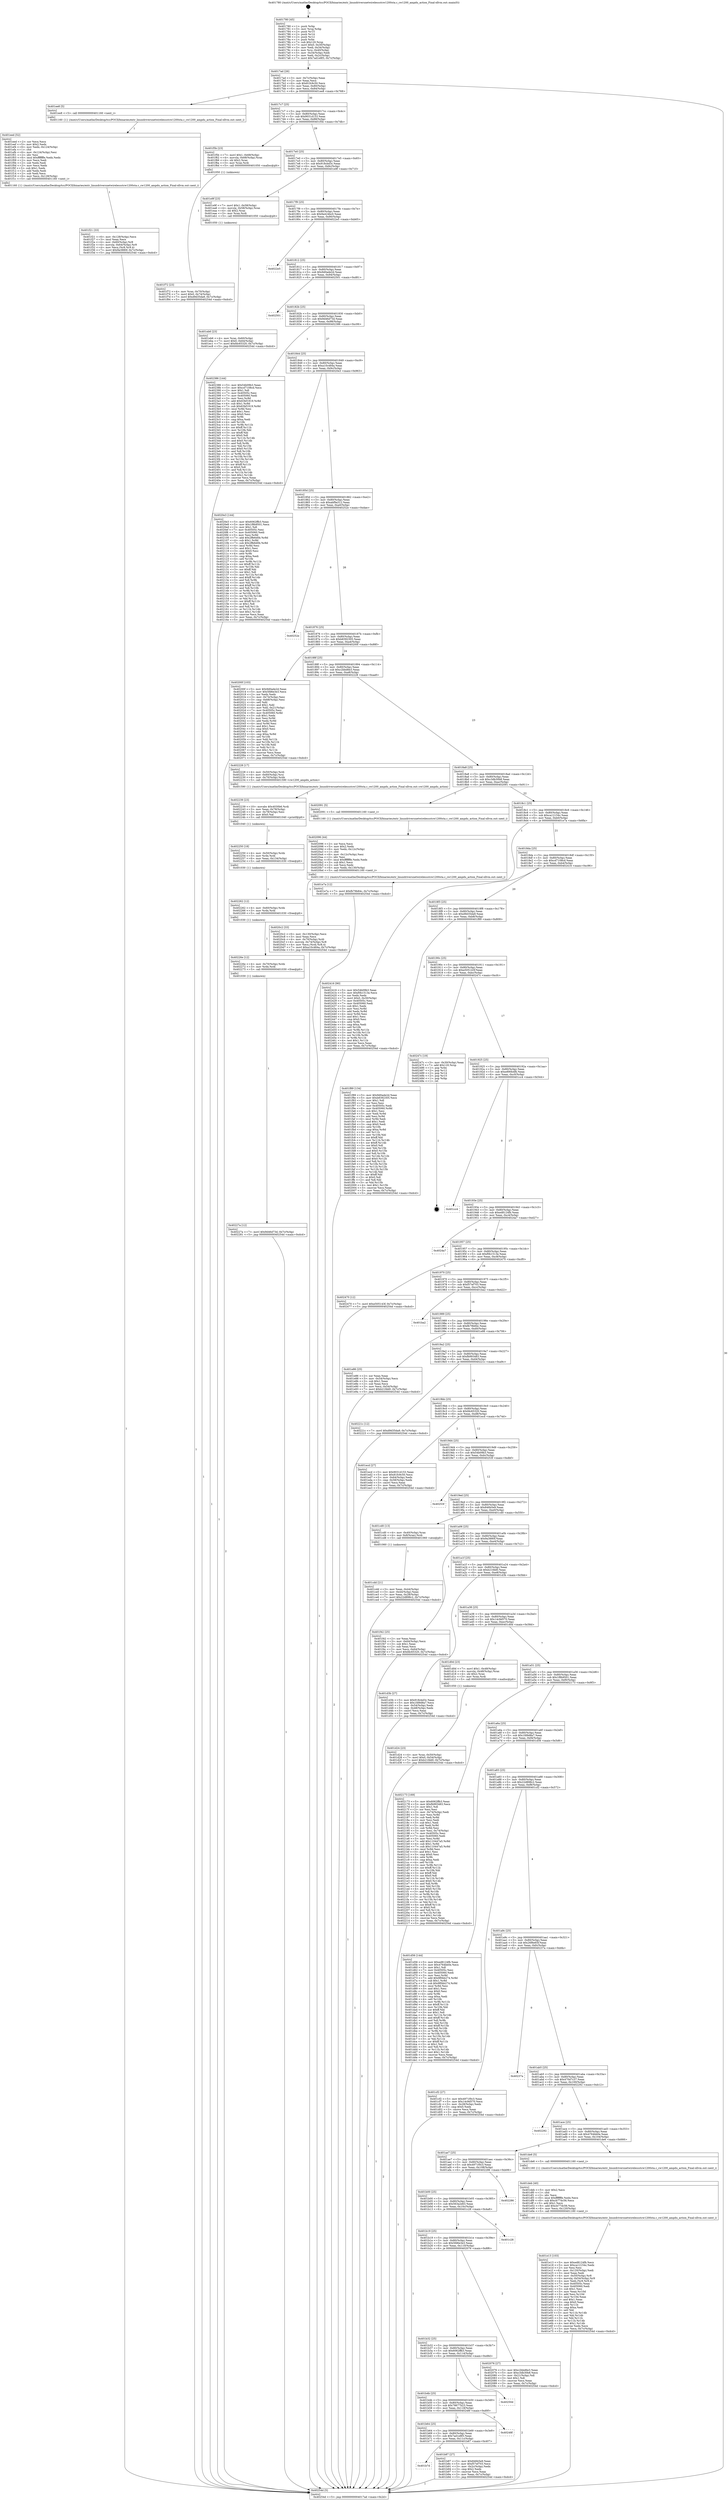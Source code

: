 digraph "0x401780" {
  label = "0x401780 (/mnt/c/Users/mathe/Desktop/tcc/POCII/binaries/extr_linuxdriversnetwirelessstcw1200sta.c_cw1200_ampdu_action_Final-ollvm.out::main(0))"
  labelloc = "t"
  node[shape=record]

  Entry [label="",width=0.3,height=0.3,shape=circle,fillcolor=black,style=filled]
  "0x4017ad" [label="{
     0x4017ad [26]\l
     | [instrs]\l
     &nbsp;&nbsp;0x4017ad \<+3\>: mov -0x7c(%rbp),%eax\l
     &nbsp;&nbsp;0x4017b0 \<+2\>: mov %eax,%ecx\l
     &nbsp;&nbsp;0x4017b2 \<+6\>: sub $0x81fc9c50,%ecx\l
     &nbsp;&nbsp;0x4017b8 \<+3\>: mov %eax,-0x80(%rbp)\l
     &nbsp;&nbsp;0x4017bb \<+6\>: mov %ecx,-0x84(%rbp)\l
     &nbsp;&nbsp;0x4017c1 \<+6\>: je 0000000000401ee8 \<main+0x768\>\l
  }"]
  "0x401ee8" [label="{
     0x401ee8 [5]\l
     | [instrs]\l
     &nbsp;&nbsp;0x401ee8 \<+5\>: call 0000000000401160 \<next_i\>\l
     | [calls]\l
     &nbsp;&nbsp;0x401160 \{1\} (/mnt/c/Users/mathe/Desktop/tcc/POCII/binaries/extr_linuxdriversnetwirelessstcw1200sta.c_cw1200_ampdu_action_Final-ollvm.out::next_i)\l
  }"]
  "0x4017c7" [label="{
     0x4017c7 [25]\l
     | [instrs]\l
     &nbsp;&nbsp;0x4017c7 \<+5\>: jmp 00000000004017cc \<main+0x4c\>\l
     &nbsp;&nbsp;0x4017cc \<+3\>: mov -0x80(%rbp),%eax\l
     &nbsp;&nbsp;0x4017cf \<+5\>: sub $0x9031d153,%eax\l
     &nbsp;&nbsp;0x4017d4 \<+6\>: mov %eax,-0x88(%rbp)\l
     &nbsp;&nbsp;0x4017da \<+6\>: je 0000000000401f5b \<main+0x7db\>\l
  }"]
  Exit [label="",width=0.3,height=0.3,shape=circle,fillcolor=black,style=filled,peripheries=2]
  "0x401f5b" [label="{
     0x401f5b [23]\l
     | [instrs]\l
     &nbsp;&nbsp;0x401f5b \<+7\>: movl $0x1,-0x68(%rbp)\l
     &nbsp;&nbsp;0x401f62 \<+4\>: movslq -0x68(%rbp),%rax\l
     &nbsp;&nbsp;0x401f66 \<+4\>: shl $0x2,%rax\l
     &nbsp;&nbsp;0x401f6a \<+3\>: mov %rax,%rdi\l
     &nbsp;&nbsp;0x401f6d \<+5\>: call 0000000000401050 \<malloc@plt\>\l
     | [calls]\l
     &nbsp;&nbsp;0x401050 \{1\} (unknown)\l
  }"]
  "0x4017e0" [label="{
     0x4017e0 [25]\l
     | [instrs]\l
     &nbsp;&nbsp;0x4017e0 \<+5\>: jmp 00000000004017e5 \<main+0x65\>\l
     &nbsp;&nbsp;0x4017e5 \<+3\>: mov -0x80(%rbp),%eax\l
     &nbsp;&nbsp;0x4017e8 \<+5\>: sub $0x918cbd3c,%eax\l
     &nbsp;&nbsp;0x4017ed \<+6\>: mov %eax,-0x8c(%rbp)\l
     &nbsp;&nbsp;0x4017f3 \<+6\>: je 0000000000401e9f \<main+0x71f\>\l
  }"]
  "0x40227a" [label="{
     0x40227a [12]\l
     | [instrs]\l
     &nbsp;&nbsp;0x40227a \<+7\>: movl $0x9d46d73d,-0x7c(%rbp)\l
     &nbsp;&nbsp;0x402281 \<+5\>: jmp 000000000040254d \<main+0xdcd\>\l
  }"]
  "0x401e9f" [label="{
     0x401e9f [23]\l
     | [instrs]\l
     &nbsp;&nbsp;0x401e9f \<+7\>: movl $0x1,-0x58(%rbp)\l
     &nbsp;&nbsp;0x401ea6 \<+4\>: movslq -0x58(%rbp),%rax\l
     &nbsp;&nbsp;0x401eaa \<+4\>: shl $0x2,%rax\l
     &nbsp;&nbsp;0x401eae \<+3\>: mov %rax,%rdi\l
     &nbsp;&nbsp;0x401eb1 \<+5\>: call 0000000000401050 \<malloc@plt\>\l
     | [calls]\l
     &nbsp;&nbsp;0x401050 \{1\} (unknown)\l
  }"]
  "0x4017f9" [label="{
     0x4017f9 [25]\l
     | [instrs]\l
     &nbsp;&nbsp;0x4017f9 \<+5\>: jmp 00000000004017fe \<main+0x7e\>\l
     &nbsp;&nbsp;0x4017fe \<+3\>: mov -0x80(%rbp),%eax\l
     &nbsp;&nbsp;0x401801 \<+5\>: sub $0x9a424bc0,%eax\l
     &nbsp;&nbsp;0x401806 \<+6\>: mov %eax,-0x90(%rbp)\l
     &nbsp;&nbsp;0x40180c \<+6\>: je 00000000004022e5 \<main+0xb65\>\l
  }"]
  "0x40226e" [label="{
     0x40226e [12]\l
     | [instrs]\l
     &nbsp;&nbsp;0x40226e \<+4\>: mov -0x70(%rbp),%rdx\l
     &nbsp;&nbsp;0x402272 \<+3\>: mov %rdx,%rdi\l
     &nbsp;&nbsp;0x402275 \<+5\>: call 0000000000401030 \<free@plt\>\l
     | [calls]\l
     &nbsp;&nbsp;0x401030 \{1\} (unknown)\l
  }"]
  "0x4022e5" [label="{
     0x4022e5\l
  }", style=dashed]
  "0x401812" [label="{
     0x401812 [25]\l
     | [instrs]\l
     &nbsp;&nbsp;0x401812 \<+5\>: jmp 0000000000401817 \<main+0x97\>\l
     &nbsp;&nbsp;0x401817 \<+3\>: mov -0x80(%rbp),%eax\l
     &nbsp;&nbsp;0x40181a \<+5\>: sub $0x9d0ade2d,%eax\l
     &nbsp;&nbsp;0x40181f \<+6\>: mov %eax,-0x94(%rbp)\l
     &nbsp;&nbsp;0x401825 \<+6\>: je 0000000000402501 \<main+0xd81\>\l
  }"]
  "0x402262" [label="{
     0x402262 [12]\l
     | [instrs]\l
     &nbsp;&nbsp;0x402262 \<+4\>: mov -0x60(%rbp),%rdx\l
     &nbsp;&nbsp;0x402266 \<+3\>: mov %rdx,%rdi\l
     &nbsp;&nbsp;0x402269 \<+5\>: call 0000000000401030 \<free@plt\>\l
     | [calls]\l
     &nbsp;&nbsp;0x401030 \{1\} (unknown)\l
  }"]
  "0x402501" [label="{
     0x402501\l
  }", style=dashed]
  "0x40182b" [label="{
     0x40182b [25]\l
     | [instrs]\l
     &nbsp;&nbsp;0x40182b \<+5\>: jmp 0000000000401830 \<main+0xb0\>\l
     &nbsp;&nbsp;0x401830 \<+3\>: mov -0x80(%rbp),%eax\l
     &nbsp;&nbsp;0x401833 \<+5\>: sub $0x9d46d73d,%eax\l
     &nbsp;&nbsp;0x401838 \<+6\>: mov %eax,-0x98(%rbp)\l
     &nbsp;&nbsp;0x40183e \<+6\>: je 0000000000402386 \<main+0xc06\>\l
  }"]
  "0x402250" [label="{
     0x402250 [18]\l
     | [instrs]\l
     &nbsp;&nbsp;0x402250 \<+4\>: mov -0x50(%rbp),%rdx\l
     &nbsp;&nbsp;0x402254 \<+3\>: mov %rdx,%rdi\l
     &nbsp;&nbsp;0x402257 \<+6\>: mov %eax,-0x134(%rbp)\l
     &nbsp;&nbsp;0x40225d \<+5\>: call 0000000000401030 \<free@plt\>\l
     | [calls]\l
     &nbsp;&nbsp;0x401030 \{1\} (unknown)\l
  }"]
  "0x402386" [label="{
     0x402386 [144]\l
     | [instrs]\l
     &nbsp;&nbsp;0x402386 \<+5\>: mov $0x54b09b3,%eax\l
     &nbsp;&nbsp;0x40238b \<+5\>: mov $0xcd7108cd,%ecx\l
     &nbsp;&nbsp;0x402390 \<+2\>: mov $0x1,%dl\l
     &nbsp;&nbsp;0x402392 \<+7\>: mov 0x40505c,%esi\l
     &nbsp;&nbsp;0x402399 \<+7\>: mov 0x405060,%edi\l
     &nbsp;&nbsp;0x4023a0 \<+3\>: mov %esi,%r8d\l
     &nbsp;&nbsp;0x4023a3 \<+7\>: add $0x63bf1919,%r8d\l
     &nbsp;&nbsp;0x4023aa \<+4\>: sub $0x1,%r8d\l
     &nbsp;&nbsp;0x4023ae \<+7\>: sub $0x63bf1919,%r8d\l
     &nbsp;&nbsp;0x4023b5 \<+4\>: imul %r8d,%esi\l
     &nbsp;&nbsp;0x4023b9 \<+3\>: and $0x1,%esi\l
     &nbsp;&nbsp;0x4023bc \<+3\>: cmp $0x0,%esi\l
     &nbsp;&nbsp;0x4023bf \<+4\>: sete %r9b\l
     &nbsp;&nbsp;0x4023c3 \<+3\>: cmp $0xa,%edi\l
     &nbsp;&nbsp;0x4023c6 \<+4\>: setl %r10b\l
     &nbsp;&nbsp;0x4023ca \<+3\>: mov %r9b,%r11b\l
     &nbsp;&nbsp;0x4023cd \<+4\>: xor $0xff,%r11b\l
     &nbsp;&nbsp;0x4023d1 \<+3\>: mov %r10b,%bl\l
     &nbsp;&nbsp;0x4023d4 \<+3\>: xor $0xff,%bl\l
     &nbsp;&nbsp;0x4023d7 \<+3\>: xor $0x0,%dl\l
     &nbsp;&nbsp;0x4023da \<+3\>: mov %r11b,%r14b\l
     &nbsp;&nbsp;0x4023dd \<+4\>: and $0x0,%r14b\l
     &nbsp;&nbsp;0x4023e1 \<+3\>: and %dl,%r9b\l
     &nbsp;&nbsp;0x4023e4 \<+3\>: mov %bl,%r15b\l
     &nbsp;&nbsp;0x4023e7 \<+4\>: and $0x0,%r15b\l
     &nbsp;&nbsp;0x4023eb \<+3\>: and %dl,%r10b\l
     &nbsp;&nbsp;0x4023ee \<+3\>: or %r9b,%r14b\l
     &nbsp;&nbsp;0x4023f1 \<+3\>: or %r10b,%r15b\l
     &nbsp;&nbsp;0x4023f4 \<+3\>: xor %r15b,%r14b\l
     &nbsp;&nbsp;0x4023f7 \<+3\>: or %bl,%r11b\l
     &nbsp;&nbsp;0x4023fa \<+4\>: xor $0xff,%r11b\l
     &nbsp;&nbsp;0x4023fe \<+3\>: or $0x0,%dl\l
     &nbsp;&nbsp;0x402401 \<+3\>: and %dl,%r11b\l
     &nbsp;&nbsp;0x402404 \<+3\>: or %r11b,%r14b\l
     &nbsp;&nbsp;0x402407 \<+4\>: test $0x1,%r14b\l
     &nbsp;&nbsp;0x40240b \<+3\>: cmovne %ecx,%eax\l
     &nbsp;&nbsp;0x40240e \<+3\>: mov %eax,-0x7c(%rbp)\l
     &nbsp;&nbsp;0x402411 \<+5\>: jmp 000000000040254d \<main+0xdcd\>\l
  }"]
  "0x401844" [label="{
     0x401844 [25]\l
     | [instrs]\l
     &nbsp;&nbsp;0x401844 \<+5\>: jmp 0000000000401849 \<main+0xc9\>\l
     &nbsp;&nbsp;0x401849 \<+3\>: mov -0x80(%rbp),%eax\l
     &nbsp;&nbsp;0x40184c \<+5\>: sub $0xa10c484a,%eax\l
     &nbsp;&nbsp;0x401851 \<+6\>: mov %eax,-0x9c(%rbp)\l
     &nbsp;&nbsp;0x401857 \<+6\>: je 00000000004020e3 \<main+0x963\>\l
  }"]
  "0x402239" [label="{
     0x402239 [23]\l
     | [instrs]\l
     &nbsp;&nbsp;0x402239 \<+10\>: movabs $0x4030b6,%rdi\l
     &nbsp;&nbsp;0x402243 \<+3\>: mov %eax,-0x78(%rbp)\l
     &nbsp;&nbsp;0x402246 \<+3\>: mov -0x78(%rbp),%esi\l
     &nbsp;&nbsp;0x402249 \<+2\>: mov $0x0,%al\l
     &nbsp;&nbsp;0x40224b \<+5\>: call 0000000000401040 \<printf@plt\>\l
     | [calls]\l
     &nbsp;&nbsp;0x401040 \{1\} (unknown)\l
  }"]
  "0x4020e3" [label="{
     0x4020e3 [144]\l
     | [instrs]\l
     &nbsp;&nbsp;0x4020e3 \<+5\>: mov $0x6062ffb3,%eax\l
     &nbsp;&nbsp;0x4020e8 \<+5\>: mov $0x1f8b9501,%ecx\l
     &nbsp;&nbsp;0x4020ed \<+2\>: mov $0x1,%dl\l
     &nbsp;&nbsp;0x4020ef \<+7\>: mov 0x40505c,%esi\l
     &nbsp;&nbsp;0x4020f6 \<+7\>: mov 0x405060,%edi\l
     &nbsp;&nbsp;0x4020fd \<+3\>: mov %esi,%r8d\l
     &nbsp;&nbsp;0x402100 \<+7\>: add $0x2ffe6d0b,%r8d\l
     &nbsp;&nbsp;0x402107 \<+4\>: sub $0x1,%r8d\l
     &nbsp;&nbsp;0x40210b \<+7\>: sub $0x2ffe6d0b,%r8d\l
     &nbsp;&nbsp;0x402112 \<+4\>: imul %r8d,%esi\l
     &nbsp;&nbsp;0x402116 \<+3\>: and $0x1,%esi\l
     &nbsp;&nbsp;0x402119 \<+3\>: cmp $0x0,%esi\l
     &nbsp;&nbsp;0x40211c \<+4\>: sete %r9b\l
     &nbsp;&nbsp;0x402120 \<+3\>: cmp $0xa,%edi\l
     &nbsp;&nbsp;0x402123 \<+4\>: setl %r10b\l
     &nbsp;&nbsp;0x402127 \<+3\>: mov %r9b,%r11b\l
     &nbsp;&nbsp;0x40212a \<+4\>: xor $0xff,%r11b\l
     &nbsp;&nbsp;0x40212e \<+3\>: mov %r10b,%bl\l
     &nbsp;&nbsp;0x402131 \<+3\>: xor $0xff,%bl\l
     &nbsp;&nbsp;0x402134 \<+3\>: xor $0x1,%dl\l
     &nbsp;&nbsp;0x402137 \<+3\>: mov %r11b,%r14b\l
     &nbsp;&nbsp;0x40213a \<+4\>: and $0xff,%r14b\l
     &nbsp;&nbsp;0x40213e \<+3\>: and %dl,%r9b\l
     &nbsp;&nbsp;0x402141 \<+3\>: mov %bl,%r15b\l
     &nbsp;&nbsp;0x402144 \<+4\>: and $0xff,%r15b\l
     &nbsp;&nbsp;0x402148 \<+3\>: and %dl,%r10b\l
     &nbsp;&nbsp;0x40214b \<+3\>: or %r9b,%r14b\l
     &nbsp;&nbsp;0x40214e \<+3\>: or %r10b,%r15b\l
     &nbsp;&nbsp;0x402151 \<+3\>: xor %r15b,%r14b\l
     &nbsp;&nbsp;0x402154 \<+3\>: or %bl,%r11b\l
     &nbsp;&nbsp;0x402157 \<+4\>: xor $0xff,%r11b\l
     &nbsp;&nbsp;0x40215b \<+3\>: or $0x1,%dl\l
     &nbsp;&nbsp;0x40215e \<+3\>: and %dl,%r11b\l
     &nbsp;&nbsp;0x402161 \<+3\>: or %r11b,%r14b\l
     &nbsp;&nbsp;0x402164 \<+4\>: test $0x1,%r14b\l
     &nbsp;&nbsp;0x402168 \<+3\>: cmovne %ecx,%eax\l
     &nbsp;&nbsp;0x40216b \<+3\>: mov %eax,-0x7c(%rbp)\l
     &nbsp;&nbsp;0x40216e \<+5\>: jmp 000000000040254d \<main+0xdcd\>\l
  }"]
  "0x40185d" [label="{
     0x40185d [25]\l
     | [instrs]\l
     &nbsp;&nbsp;0x40185d \<+5\>: jmp 0000000000401862 \<main+0xe2\>\l
     &nbsp;&nbsp;0x401862 \<+3\>: mov -0x80(%rbp),%eax\l
     &nbsp;&nbsp;0x401865 \<+5\>: sub $0xabf9a312,%eax\l
     &nbsp;&nbsp;0x40186a \<+6\>: mov %eax,-0xa0(%rbp)\l
     &nbsp;&nbsp;0x401870 \<+6\>: je 000000000040252e \<main+0xdae\>\l
  }"]
  "0x4020c2" [label="{
     0x4020c2 [33]\l
     | [instrs]\l
     &nbsp;&nbsp;0x4020c2 \<+6\>: mov -0x130(%rbp),%ecx\l
     &nbsp;&nbsp;0x4020c8 \<+3\>: imul %eax,%ecx\l
     &nbsp;&nbsp;0x4020cb \<+4\>: mov -0x70(%rbp),%rdi\l
     &nbsp;&nbsp;0x4020cf \<+4\>: movslq -0x74(%rbp),%r8\l
     &nbsp;&nbsp;0x4020d3 \<+4\>: mov %ecx,(%rdi,%r8,4)\l
     &nbsp;&nbsp;0x4020d7 \<+7\>: movl $0xa10c484a,-0x7c(%rbp)\l
     &nbsp;&nbsp;0x4020de \<+5\>: jmp 000000000040254d \<main+0xdcd\>\l
  }"]
  "0x40252e" [label="{
     0x40252e\l
  }", style=dashed]
  "0x401876" [label="{
     0x401876 [25]\l
     | [instrs]\l
     &nbsp;&nbsp;0x401876 \<+5\>: jmp 000000000040187b \<main+0xfb\>\l
     &nbsp;&nbsp;0x40187b \<+3\>: mov -0x80(%rbp),%eax\l
     &nbsp;&nbsp;0x40187e \<+5\>: sub $0xb8392305,%eax\l
     &nbsp;&nbsp;0x401883 \<+6\>: mov %eax,-0xa4(%rbp)\l
     &nbsp;&nbsp;0x401889 \<+6\>: je 000000000040200f \<main+0x88f\>\l
  }"]
  "0x402096" [label="{
     0x402096 [44]\l
     | [instrs]\l
     &nbsp;&nbsp;0x402096 \<+2\>: xor %ecx,%ecx\l
     &nbsp;&nbsp;0x402098 \<+5\>: mov $0x2,%edx\l
     &nbsp;&nbsp;0x40209d \<+6\>: mov %edx,-0x12c(%rbp)\l
     &nbsp;&nbsp;0x4020a3 \<+1\>: cltd\l
     &nbsp;&nbsp;0x4020a4 \<+6\>: mov -0x12c(%rbp),%esi\l
     &nbsp;&nbsp;0x4020aa \<+2\>: idiv %esi\l
     &nbsp;&nbsp;0x4020ac \<+6\>: imul $0xfffffffe,%edx,%edx\l
     &nbsp;&nbsp;0x4020b2 \<+3\>: sub $0x1,%ecx\l
     &nbsp;&nbsp;0x4020b5 \<+2\>: sub %ecx,%edx\l
     &nbsp;&nbsp;0x4020b7 \<+6\>: mov %edx,-0x130(%rbp)\l
     &nbsp;&nbsp;0x4020bd \<+5\>: call 0000000000401160 \<next_i\>\l
     | [calls]\l
     &nbsp;&nbsp;0x401160 \{1\} (/mnt/c/Users/mathe/Desktop/tcc/POCII/binaries/extr_linuxdriversnetwirelessstcw1200sta.c_cw1200_ampdu_action_Final-ollvm.out::next_i)\l
  }"]
  "0x40200f" [label="{
     0x40200f [103]\l
     | [instrs]\l
     &nbsp;&nbsp;0x40200f \<+5\>: mov $0x9d0ade2d,%eax\l
     &nbsp;&nbsp;0x402014 \<+5\>: mov $0x5fd6e3e3,%ecx\l
     &nbsp;&nbsp;0x402019 \<+2\>: xor %edx,%edx\l
     &nbsp;&nbsp;0x40201b \<+3\>: mov -0x74(%rbp),%esi\l
     &nbsp;&nbsp;0x40201e \<+3\>: cmp -0x68(%rbp),%esi\l
     &nbsp;&nbsp;0x402021 \<+4\>: setl %dil\l
     &nbsp;&nbsp;0x402025 \<+4\>: and $0x1,%dil\l
     &nbsp;&nbsp;0x402029 \<+4\>: mov %dil,-0x21(%rbp)\l
     &nbsp;&nbsp;0x40202d \<+7\>: mov 0x40505c,%esi\l
     &nbsp;&nbsp;0x402034 \<+8\>: mov 0x405060,%r8d\l
     &nbsp;&nbsp;0x40203c \<+3\>: sub $0x1,%edx\l
     &nbsp;&nbsp;0x40203f \<+3\>: mov %esi,%r9d\l
     &nbsp;&nbsp;0x402042 \<+3\>: add %edx,%r9d\l
     &nbsp;&nbsp;0x402045 \<+4\>: imul %r9d,%esi\l
     &nbsp;&nbsp;0x402049 \<+3\>: and $0x1,%esi\l
     &nbsp;&nbsp;0x40204c \<+3\>: cmp $0x0,%esi\l
     &nbsp;&nbsp;0x40204f \<+4\>: sete %dil\l
     &nbsp;&nbsp;0x402053 \<+4\>: cmp $0xa,%r8d\l
     &nbsp;&nbsp;0x402057 \<+4\>: setl %r10b\l
     &nbsp;&nbsp;0x40205b \<+3\>: mov %dil,%r11b\l
     &nbsp;&nbsp;0x40205e \<+3\>: and %r10b,%r11b\l
     &nbsp;&nbsp;0x402061 \<+3\>: xor %r10b,%dil\l
     &nbsp;&nbsp;0x402064 \<+3\>: or %dil,%r11b\l
     &nbsp;&nbsp;0x402067 \<+4\>: test $0x1,%r11b\l
     &nbsp;&nbsp;0x40206b \<+3\>: cmovne %ecx,%eax\l
     &nbsp;&nbsp;0x40206e \<+3\>: mov %eax,-0x7c(%rbp)\l
     &nbsp;&nbsp;0x402071 \<+5\>: jmp 000000000040254d \<main+0xdcd\>\l
  }"]
  "0x40188f" [label="{
     0x40188f [25]\l
     | [instrs]\l
     &nbsp;&nbsp;0x40188f \<+5\>: jmp 0000000000401894 \<main+0x114\>\l
     &nbsp;&nbsp;0x401894 \<+3\>: mov -0x80(%rbp),%eax\l
     &nbsp;&nbsp;0x401897 \<+5\>: sub $0xc2bbd6e3,%eax\l
     &nbsp;&nbsp;0x40189c \<+6\>: mov %eax,-0xa8(%rbp)\l
     &nbsp;&nbsp;0x4018a2 \<+6\>: je 0000000000402228 \<main+0xaa8\>\l
  }"]
  "0x401f72" [label="{
     0x401f72 [23]\l
     | [instrs]\l
     &nbsp;&nbsp;0x401f72 \<+4\>: mov %rax,-0x70(%rbp)\l
     &nbsp;&nbsp;0x401f76 \<+7\>: movl $0x0,-0x74(%rbp)\l
     &nbsp;&nbsp;0x401f7d \<+7\>: movl $0xd9d35da9,-0x7c(%rbp)\l
     &nbsp;&nbsp;0x401f84 \<+5\>: jmp 000000000040254d \<main+0xdcd\>\l
  }"]
  "0x402228" [label="{
     0x402228 [17]\l
     | [instrs]\l
     &nbsp;&nbsp;0x402228 \<+4\>: mov -0x50(%rbp),%rdi\l
     &nbsp;&nbsp;0x40222c \<+4\>: mov -0x60(%rbp),%rsi\l
     &nbsp;&nbsp;0x402230 \<+4\>: mov -0x70(%rbp),%rdx\l
     &nbsp;&nbsp;0x402234 \<+5\>: call 0000000000401590 \<cw1200_ampdu_action\>\l
     | [calls]\l
     &nbsp;&nbsp;0x401590 \{1\} (/mnt/c/Users/mathe/Desktop/tcc/POCII/binaries/extr_linuxdriversnetwirelessstcw1200sta.c_cw1200_ampdu_action_Final-ollvm.out::cw1200_ampdu_action)\l
  }"]
  "0x4018a8" [label="{
     0x4018a8 [25]\l
     | [instrs]\l
     &nbsp;&nbsp;0x4018a8 \<+5\>: jmp 00000000004018ad \<main+0x12d\>\l
     &nbsp;&nbsp;0x4018ad \<+3\>: mov -0x80(%rbp),%eax\l
     &nbsp;&nbsp;0x4018b0 \<+5\>: sub $0xc3db30b8,%eax\l
     &nbsp;&nbsp;0x4018b5 \<+6\>: mov %eax,-0xac(%rbp)\l
     &nbsp;&nbsp;0x4018bb \<+6\>: je 0000000000402091 \<main+0x911\>\l
  }"]
  "0x401f21" [label="{
     0x401f21 [33]\l
     | [instrs]\l
     &nbsp;&nbsp;0x401f21 \<+6\>: mov -0x128(%rbp),%ecx\l
     &nbsp;&nbsp;0x401f27 \<+3\>: imul %eax,%ecx\l
     &nbsp;&nbsp;0x401f2a \<+4\>: mov -0x60(%rbp),%r8\l
     &nbsp;&nbsp;0x401f2e \<+4\>: movslq -0x64(%rbp),%r9\l
     &nbsp;&nbsp;0x401f32 \<+4\>: mov %ecx,(%r8,%r9,4)\l
     &nbsp;&nbsp;0x401f36 \<+7\>: movl $0x9a3880f,-0x7c(%rbp)\l
     &nbsp;&nbsp;0x401f3d \<+5\>: jmp 000000000040254d \<main+0xdcd\>\l
  }"]
  "0x402091" [label="{
     0x402091 [5]\l
     | [instrs]\l
     &nbsp;&nbsp;0x402091 \<+5\>: call 0000000000401160 \<next_i\>\l
     | [calls]\l
     &nbsp;&nbsp;0x401160 \{1\} (/mnt/c/Users/mathe/Desktop/tcc/POCII/binaries/extr_linuxdriversnetwirelessstcw1200sta.c_cw1200_ampdu_action_Final-ollvm.out::next_i)\l
  }"]
  "0x4018c1" [label="{
     0x4018c1 [25]\l
     | [instrs]\l
     &nbsp;&nbsp;0x4018c1 \<+5\>: jmp 00000000004018c6 \<main+0x146\>\l
     &nbsp;&nbsp;0x4018c6 \<+3\>: mov -0x80(%rbp),%eax\l
     &nbsp;&nbsp;0x4018c9 \<+5\>: sub $0xca12154c,%eax\l
     &nbsp;&nbsp;0x4018ce \<+6\>: mov %eax,-0xb0(%rbp)\l
     &nbsp;&nbsp;0x4018d4 \<+6\>: je 0000000000401e7a \<main+0x6fa\>\l
  }"]
  "0x401eed" [label="{
     0x401eed [52]\l
     | [instrs]\l
     &nbsp;&nbsp;0x401eed \<+2\>: xor %ecx,%ecx\l
     &nbsp;&nbsp;0x401eef \<+5\>: mov $0x2,%edx\l
     &nbsp;&nbsp;0x401ef4 \<+6\>: mov %edx,-0x124(%rbp)\l
     &nbsp;&nbsp;0x401efa \<+1\>: cltd\l
     &nbsp;&nbsp;0x401efb \<+6\>: mov -0x124(%rbp),%esi\l
     &nbsp;&nbsp;0x401f01 \<+2\>: idiv %esi\l
     &nbsp;&nbsp;0x401f03 \<+6\>: imul $0xfffffffe,%edx,%edx\l
     &nbsp;&nbsp;0x401f09 \<+2\>: mov %ecx,%edi\l
     &nbsp;&nbsp;0x401f0b \<+2\>: sub %edx,%edi\l
     &nbsp;&nbsp;0x401f0d \<+2\>: mov %ecx,%edx\l
     &nbsp;&nbsp;0x401f0f \<+3\>: sub $0x1,%edx\l
     &nbsp;&nbsp;0x401f12 \<+2\>: add %edx,%edi\l
     &nbsp;&nbsp;0x401f14 \<+2\>: sub %edi,%ecx\l
     &nbsp;&nbsp;0x401f16 \<+6\>: mov %ecx,-0x128(%rbp)\l
     &nbsp;&nbsp;0x401f1c \<+5\>: call 0000000000401160 \<next_i\>\l
     | [calls]\l
     &nbsp;&nbsp;0x401160 \{1\} (/mnt/c/Users/mathe/Desktop/tcc/POCII/binaries/extr_linuxdriversnetwirelessstcw1200sta.c_cw1200_ampdu_action_Final-ollvm.out::next_i)\l
  }"]
  "0x401e7a" [label="{
     0x401e7a [12]\l
     | [instrs]\l
     &nbsp;&nbsp;0x401e7a \<+7\>: movl $0xfb79b84c,-0x7c(%rbp)\l
     &nbsp;&nbsp;0x401e81 \<+5\>: jmp 000000000040254d \<main+0xdcd\>\l
  }"]
  "0x4018da" [label="{
     0x4018da [25]\l
     | [instrs]\l
     &nbsp;&nbsp;0x4018da \<+5\>: jmp 00000000004018df \<main+0x15f\>\l
     &nbsp;&nbsp;0x4018df \<+3\>: mov -0x80(%rbp),%eax\l
     &nbsp;&nbsp;0x4018e2 \<+5\>: sub $0xcd7108cd,%eax\l
     &nbsp;&nbsp;0x4018e7 \<+6\>: mov %eax,-0xb4(%rbp)\l
     &nbsp;&nbsp;0x4018ed \<+6\>: je 0000000000402416 \<main+0xc96\>\l
  }"]
  "0x401eb6" [label="{
     0x401eb6 [23]\l
     | [instrs]\l
     &nbsp;&nbsp;0x401eb6 \<+4\>: mov %rax,-0x60(%rbp)\l
     &nbsp;&nbsp;0x401eba \<+7\>: movl $0x0,-0x64(%rbp)\l
     &nbsp;&nbsp;0x401ec1 \<+7\>: movl $0xfdc65320,-0x7c(%rbp)\l
     &nbsp;&nbsp;0x401ec8 \<+5\>: jmp 000000000040254d \<main+0xdcd\>\l
  }"]
  "0x402416" [label="{
     0x402416 [90]\l
     | [instrs]\l
     &nbsp;&nbsp;0x402416 \<+5\>: mov $0x54b09b3,%eax\l
     &nbsp;&nbsp;0x40241b \<+5\>: mov $0xf0b1513e,%ecx\l
     &nbsp;&nbsp;0x402420 \<+2\>: xor %edx,%edx\l
     &nbsp;&nbsp;0x402422 \<+7\>: movl $0x0,-0x30(%rbp)\l
     &nbsp;&nbsp;0x402429 \<+7\>: mov 0x40505c,%esi\l
     &nbsp;&nbsp;0x402430 \<+7\>: mov 0x405060,%edi\l
     &nbsp;&nbsp;0x402437 \<+3\>: sub $0x1,%edx\l
     &nbsp;&nbsp;0x40243a \<+3\>: mov %esi,%r8d\l
     &nbsp;&nbsp;0x40243d \<+3\>: add %edx,%r8d\l
     &nbsp;&nbsp;0x402440 \<+4\>: imul %r8d,%esi\l
     &nbsp;&nbsp;0x402444 \<+3\>: and $0x1,%esi\l
     &nbsp;&nbsp;0x402447 \<+3\>: cmp $0x0,%esi\l
     &nbsp;&nbsp;0x40244a \<+4\>: sete %r9b\l
     &nbsp;&nbsp;0x40244e \<+3\>: cmp $0xa,%edi\l
     &nbsp;&nbsp;0x402451 \<+4\>: setl %r10b\l
     &nbsp;&nbsp;0x402455 \<+3\>: mov %r9b,%r11b\l
     &nbsp;&nbsp;0x402458 \<+3\>: and %r10b,%r11b\l
     &nbsp;&nbsp;0x40245b \<+3\>: xor %r10b,%r9b\l
     &nbsp;&nbsp;0x40245e \<+3\>: or %r9b,%r11b\l
     &nbsp;&nbsp;0x402461 \<+4\>: test $0x1,%r11b\l
     &nbsp;&nbsp;0x402465 \<+3\>: cmovne %ecx,%eax\l
     &nbsp;&nbsp;0x402468 \<+3\>: mov %eax,-0x7c(%rbp)\l
     &nbsp;&nbsp;0x40246b \<+5\>: jmp 000000000040254d \<main+0xdcd\>\l
  }"]
  "0x4018f3" [label="{
     0x4018f3 [25]\l
     | [instrs]\l
     &nbsp;&nbsp;0x4018f3 \<+5\>: jmp 00000000004018f8 \<main+0x178\>\l
     &nbsp;&nbsp;0x4018f8 \<+3\>: mov -0x80(%rbp),%eax\l
     &nbsp;&nbsp;0x4018fb \<+5\>: sub $0xd9d35da9,%eax\l
     &nbsp;&nbsp;0x401900 \<+6\>: mov %eax,-0xb8(%rbp)\l
     &nbsp;&nbsp;0x401906 \<+6\>: je 0000000000401f89 \<main+0x809\>\l
  }"]
  "0x401e13" [label="{
     0x401e13 [103]\l
     | [instrs]\l
     &nbsp;&nbsp;0x401e13 \<+5\>: mov $0xed8124fb,%ecx\l
     &nbsp;&nbsp;0x401e18 \<+5\>: mov $0xca12154c,%edx\l
     &nbsp;&nbsp;0x401e1d \<+2\>: xor %esi,%esi\l
     &nbsp;&nbsp;0x401e1f \<+6\>: mov -0x120(%rbp),%edi\l
     &nbsp;&nbsp;0x401e25 \<+3\>: imul %eax,%edi\l
     &nbsp;&nbsp;0x401e28 \<+4\>: mov -0x50(%rbp),%r8\l
     &nbsp;&nbsp;0x401e2c \<+4\>: movslq -0x54(%rbp),%r9\l
     &nbsp;&nbsp;0x401e30 \<+4\>: mov %edi,(%r8,%r9,4)\l
     &nbsp;&nbsp;0x401e34 \<+7\>: mov 0x40505c,%eax\l
     &nbsp;&nbsp;0x401e3b \<+7\>: mov 0x405060,%edi\l
     &nbsp;&nbsp;0x401e42 \<+3\>: sub $0x1,%esi\l
     &nbsp;&nbsp;0x401e45 \<+3\>: mov %eax,%r10d\l
     &nbsp;&nbsp;0x401e48 \<+3\>: add %esi,%r10d\l
     &nbsp;&nbsp;0x401e4b \<+4\>: imul %r10d,%eax\l
     &nbsp;&nbsp;0x401e4f \<+3\>: and $0x1,%eax\l
     &nbsp;&nbsp;0x401e52 \<+3\>: cmp $0x0,%eax\l
     &nbsp;&nbsp;0x401e55 \<+4\>: sete %r11b\l
     &nbsp;&nbsp;0x401e59 \<+3\>: cmp $0xa,%edi\l
     &nbsp;&nbsp;0x401e5c \<+3\>: setl %bl\l
     &nbsp;&nbsp;0x401e5f \<+3\>: mov %r11b,%r14b\l
     &nbsp;&nbsp;0x401e62 \<+3\>: and %bl,%r14b\l
     &nbsp;&nbsp;0x401e65 \<+3\>: xor %bl,%r11b\l
     &nbsp;&nbsp;0x401e68 \<+3\>: or %r11b,%r14b\l
     &nbsp;&nbsp;0x401e6b \<+4\>: test $0x1,%r14b\l
     &nbsp;&nbsp;0x401e6f \<+3\>: cmovne %edx,%ecx\l
     &nbsp;&nbsp;0x401e72 \<+3\>: mov %ecx,-0x7c(%rbp)\l
     &nbsp;&nbsp;0x401e75 \<+5\>: jmp 000000000040254d \<main+0xdcd\>\l
  }"]
  "0x401f89" [label="{
     0x401f89 [134]\l
     | [instrs]\l
     &nbsp;&nbsp;0x401f89 \<+5\>: mov $0x9d0ade2d,%eax\l
     &nbsp;&nbsp;0x401f8e \<+5\>: mov $0xb8392305,%ecx\l
     &nbsp;&nbsp;0x401f93 \<+2\>: mov $0x1,%dl\l
     &nbsp;&nbsp;0x401f95 \<+2\>: xor %esi,%esi\l
     &nbsp;&nbsp;0x401f97 \<+7\>: mov 0x40505c,%edi\l
     &nbsp;&nbsp;0x401f9e \<+8\>: mov 0x405060,%r8d\l
     &nbsp;&nbsp;0x401fa6 \<+3\>: sub $0x1,%esi\l
     &nbsp;&nbsp;0x401fa9 \<+3\>: mov %edi,%r9d\l
     &nbsp;&nbsp;0x401fac \<+3\>: add %esi,%r9d\l
     &nbsp;&nbsp;0x401faf \<+4\>: imul %r9d,%edi\l
     &nbsp;&nbsp;0x401fb3 \<+3\>: and $0x1,%edi\l
     &nbsp;&nbsp;0x401fb6 \<+3\>: cmp $0x0,%edi\l
     &nbsp;&nbsp;0x401fb9 \<+4\>: sete %r10b\l
     &nbsp;&nbsp;0x401fbd \<+4\>: cmp $0xa,%r8d\l
     &nbsp;&nbsp;0x401fc1 \<+4\>: setl %r11b\l
     &nbsp;&nbsp;0x401fc5 \<+3\>: mov %r10b,%bl\l
     &nbsp;&nbsp;0x401fc8 \<+3\>: xor $0xff,%bl\l
     &nbsp;&nbsp;0x401fcb \<+3\>: mov %r11b,%r14b\l
     &nbsp;&nbsp;0x401fce \<+4\>: xor $0xff,%r14b\l
     &nbsp;&nbsp;0x401fd2 \<+3\>: xor $0x0,%dl\l
     &nbsp;&nbsp;0x401fd5 \<+3\>: mov %bl,%r15b\l
     &nbsp;&nbsp;0x401fd8 \<+4\>: and $0x0,%r15b\l
     &nbsp;&nbsp;0x401fdc \<+3\>: and %dl,%r10b\l
     &nbsp;&nbsp;0x401fdf \<+3\>: mov %r14b,%r12b\l
     &nbsp;&nbsp;0x401fe2 \<+4\>: and $0x0,%r12b\l
     &nbsp;&nbsp;0x401fe6 \<+3\>: and %dl,%r11b\l
     &nbsp;&nbsp;0x401fe9 \<+3\>: or %r10b,%r15b\l
     &nbsp;&nbsp;0x401fec \<+3\>: or %r11b,%r12b\l
     &nbsp;&nbsp;0x401fef \<+3\>: xor %r12b,%r15b\l
     &nbsp;&nbsp;0x401ff2 \<+3\>: or %r14b,%bl\l
     &nbsp;&nbsp;0x401ff5 \<+3\>: xor $0xff,%bl\l
     &nbsp;&nbsp;0x401ff8 \<+3\>: or $0x0,%dl\l
     &nbsp;&nbsp;0x401ffb \<+2\>: and %dl,%bl\l
     &nbsp;&nbsp;0x401ffd \<+3\>: or %bl,%r15b\l
     &nbsp;&nbsp;0x402000 \<+4\>: test $0x1,%r15b\l
     &nbsp;&nbsp;0x402004 \<+3\>: cmovne %ecx,%eax\l
     &nbsp;&nbsp;0x402007 \<+3\>: mov %eax,-0x7c(%rbp)\l
     &nbsp;&nbsp;0x40200a \<+5\>: jmp 000000000040254d \<main+0xdcd\>\l
  }"]
  "0x40190c" [label="{
     0x40190c [25]\l
     | [instrs]\l
     &nbsp;&nbsp;0x40190c \<+5\>: jmp 0000000000401911 \<main+0x191\>\l
     &nbsp;&nbsp;0x401911 \<+3\>: mov -0x80(%rbp),%eax\l
     &nbsp;&nbsp;0x401914 \<+5\>: sub $0xe505143f,%eax\l
     &nbsp;&nbsp;0x401919 \<+6\>: mov %eax,-0xbc(%rbp)\l
     &nbsp;&nbsp;0x40191f \<+6\>: je 000000000040247c \<main+0xcfc\>\l
  }"]
  "0x401deb" [label="{
     0x401deb [40]\l
     | [instrs]\l
     &nbsp;&nbsp;0x401deb \<+5\>: mov $0x2,%ecx\l
     &nbsp;&nbsp;0x401df0 \<+1\>: cltd\l
     &nbsp;&nbsp;0x401df1 \<+2\>: idiv %ecx\l
     &nbsp;&nbsp;0x401df3 \<+6\>: imul $0xfffffffe,%edx,%ecx\l
     &nbsp;&nbsp;0x401df9 \<+6\>: sub $0xcb77dc56,%ecx\l
     &nbsp;&nbsp;0x401dff \<+3\>: add $0x1,%ecx\l
     &nbsp;&nbsp;0x401e02 \<+6\>: add $0xcb77dc56,%ecx\l
     &nbsp;&nbsp;0x401e08 \<+6\>: mov %ecx,-0x120(%rbp)\l
     &nbsp;&nbsp;0x401e0e \<+5\>: call 0000000000401160 \<next_i\>\l
     | [calls]\l
     &nbsp;&nbsp;0x401160 \{1\} (/mnt/c/Users/mathe/Desktop/tcc/POCII/binaries/extr_linuxdriversnetwirelessstcw1200sta.c_cw1200_ampdu_action_Final-ollvm.out::next_i)\l
  }"]
  "0x40247c" [label="{
     0x40247c [19]\l
     | [instrs]\l
     &nbsp;&nbsp;0x40247c \<+3\>: mov -0x30(%rbp),%eax\l
     &nbsp;&nbsp;0x40247f \<+7\>: add $0x120,%rsp\l
     &nbsp;&nbsp;0x402486 \<+1\>: pop %rbx\l
     &nbsp;&nbsp;0x402487 \<+2\>: pop %r12\l
     &nbsp;&nbsp;0x402489 \<+2\>: pop %r14\l
     &nbsp;&nbsp;0x40248b \<+2\>: pop %r15\l
     &nbsp;&nbsp;0x40248d \<+1\>: pop %rbp\l
     &nbsp;&nbsp;0x40248e \<+1\>: ret\l
  }"]
  "0x401925" [label="{
     0x401925 [25]\l
     | [instrs]\l
     &nbsp;&nbsp;0x401925 \<+5\>: jmp 000000000040192a \<main+0x1aa\>\l
     &nbsp;&nbsp;0x40192a \<+3\>: mov -0x80(%rbp),%eax\l
     &nbsp;&nbsp;0x40192d \<+5\>: sub $0xe890b4fb,%eax\l
     &nbsp;&nbsp;0x401932 \<+6\>: mov %eax,-0xc0(%rbp)\l
     &nbsp;&nbsp;0x401938 \<+6\>: je 0000000000401cc4 \<main+0x544\>\l
  }"]
  "0x401d24" [label="{
     0x401d24 [23]\l
     | [instrs]\l
     &nbsp;&nbsp;0x401d24 \<+4\>: mov %rax,-0x50(%rbp)\l
     &nbsp;&nbsp;0x401d28 \<+7\>: movl $0x0,-0x54(%rbp)\l
     &nbsp;&nbsp;0x401d2f \<+7\>: movl $0xb21fdd0,-0x7c(%rbp)\l
     &nbsp;&nbsp;0x401d36 \<+5\>: jmp 000000000040254d \<main+0xdcd\>\l
  }"]
  "0x401cc4" [label="{
     0x401cc4\l
  }", style=dashed]
  "0x40193e" [label="{
     0x40193e [25]\l
     | [instrs]\l
     &nbsp;&nbsp;0x40193e \<+5\>: jmp 0000000000401943 \<main+0x1c3\>\l
     &nbsp;&nbsp;0x401943 \<+3\>: mov -0x80(%rbp),%eax\l
     &nbsp;&nbsp;0x401946 \<+5\>: sub $0xed8124fb,%eax\l
     &nbsp;&nbsp;0x40194b \<+6\>: mov %eax,-0xc4(%rbp)\l
     &nbsp;&nbsp;0x401951 \<+6\>: je 00000000004024a7 \<main+0xd27\>\l
  }"]
  "0x401cdd" [label="{
     0x401cdd [21]\l
     | [instrs]\l
     &nbsp;&nbsp;0x401cdd \<+3\>: mov %eax,-0x44(%rbp)\l
     &nbsp;&nbsp;0x401ce0 \<+3\>: mov -0x44(%rbp),%eax\l
     &nbsp;&nbsp;0x401ce3 \<+3\>: mov %eax,-0x28(%rbp)\l
     &nbsp;&nbsp;0x401ce6 \<+7\>: movl $0x22d898c2,-0x7c(%rbp)\l
     &nbsp;&nbsp;0x401ced \<+5\>: jmp 000000000040254d \<main+0xdcd\>\l
  }"]
  "0x4024a7" [label="{
     0x4024a7\l
  }", style=dashed]
  "0x401957" [label="{
     0x401957 [25]\l
     | [instrs]\l
     &nbsp;&nbsp;0x401957 \<+5\>: jmp 000000000040195c \<main+0x1dc\>\l
     &nbsp;&nbsp;0x40195c \<+3\>: mov -0x80(%rbp),%eax\l
     &nbsp;&nbsp;0x40195f \<+5\>: sub $0xf0b1513e,%eax\l
     &nbsp;&nbsp;0x401964 \<+6\>: mov %eax,-0xc8(%rbp)\l
     &nbsp;&nbsp;0x40196a \<+6\>: je 0000000000402470 \<main+0xcf0\>\l
  }"]
  "0x401780" [label="{
     0x401780 [45]\l
     | [instrs]\l
     &nbsp;&nbsp;0x401780 \<+1\>: push %rbp\l
     &nbsp;&nbsp;0x401781 \<+3\>: mov %rsp,%rbp\l
     &nbsp;&nbsp;0x401784 \<+2\>: push %r15\l
     &nbsp;&nbsp;0x401786 \<+2\>: push %r14\l
     &nbsp;&nbsp;0x401788 \<+2\>: push %r12\l
     &nbsp;&nbsp;0x40178a \<+1\>: push %rbx\l
     &nbsp;&nbsp;0x40178b \<+7\>: sub $0x120,%rsp\l
     &nbsp;&nbsp;0x401792 \<+7\>: movl $0x0,-0x30(%rbp)\l
     &nbsp;&nbsp;0x401799 \<+3\>: mov %edi,-0x34(%rbp)\l
     &nbsp;&nbsp;0x40179c \<+4\>: mov %rsi,-0x40(%rbp)\l
     &nbsp;&nbsp;0x4017a0 \<+3\>: mov -0x34(%rbp),%edi\l
     &nbsp;&nbsp;0x4017a3 \<+3\>: mov %edi,-0x2c(%rbp)\l
     &nbsp;&nbsp;0x4017a6 \<+7\>: movl $0x7ad1e8f3,-0x7c(%rbp)\l
  }"]
  "0x402470" [label="{
     0x402470 [12]\l
     | [instrs]\l
     &nbsp;&nbsp;0x402470 \<+7\>: movl $0xe505143f,-0x7c(%rbp)\l
     &nbsp;&nbsp;0x402477 \<+5\>: jmp 000000000040254d \<main+0xdcd\>\l
  }"]
  "0x401970" [label="{
     0x401970 [25]\l
     | [instrs]\l
     &nbsp;&nbsp;0x401970 \<+5\>: jmp 0000000000401975 \<main+0x1f5\>\l
     &nbsp;&nbsp;0x401975 \<+3\>: mov -0x80(%rbp),%eax\l
     &nbsp;&nbsp;0x401978 \<+5\>: sub $0xf57ef703,%eax\l
     &nbsp;&nbsp;0x40197d \<+6\>: mov %eax,-0xcc(%rbp)\l
     &nbsp;&nbsp;0x401983 \<+6\>: je 0000000000401ba2 \<main+0x422\>\l
  }"]
  "0x40254d" [label="{
     0x40254d [5]\l
     | [instrs]\l
     &nbsp;&nbsp;0x40254d \<+5\>: jmp 00000000004017ad \<main+0x2d\>\l
  }"]
  "0x401ba2" [label="{
     0x401ba2\l
  }", style=dashed]
  "0x401989" [label="{
     0x401989 [25]\l
     | [instrs]\l
     &nbsp;&nbsp;0x401989 \<+5\>: jmp 000000000040198e \<main+0x20e\>\l
     &nbsp;&nbsp;0x40198e \<+3\>: mov -0x80(%rbp),%eax\l
     &nbsp;&nbsp;0x401991 \<+5\>: sub $0xfb79b84c,%eax\l
     &nbsp;&nbsp;0x401996 \<+6\>: mov %eax,-0xd0(%rbp)\l
     &nbsp;&nbsp;0x40199c \<+6\>: je 0000000000401e86 \<main+0x706\>\l
  }"]
  "0x401b7d" [label="{
     0x401b7d\l
  }", style=dashed]
  "0x401e86" [label="{
     0x401e86 [25]\l
     | [instrs]\l
     &nbsp;&nbsp;0x401e86 \<+2\>: xor %eax,%eax\l
     &nbsp;&nbsp;0x401e88 \<+3\>: mov -0x54(%rbp),%ecx\l
     &nbsp;&nbsp;0x401e8b \<+3\>: sub $0x1,%eax\l
     &nbsp;&nbsp;0x401e8e \<+2\>: sub %eax,%ecx\l
     &nbsp;&nbsp;0x401e90 \<+3\>: mov %ecx,-0x54(%rbp)\l
     &nbsp;&nbsp;0x401e93 \<+7\>: movl $0xb21fdd0,-0x7c(%rbp)\l
     &nbsp;&nbsp;0x401e9a \<+5\>: jmp 000000000040254d \<main+0xdcd\>\l
  }"]
  "0x4019a2" [label="{
     0x4019a2 [25]\l
     | [instrs]\l
     &nbsp;&nbsp;0x4019a2 \<+5\>: jmp 00000000004019a7 \<main+0x227\>\l
     &nbsp;&nbsp;0x4019a7 \<+3\>: mov -0x80(%rbp),%eax\l
     &nbsp;&nbsp;0x4019aa \<+5\>: sub $0xfb993483,%eax\l
     &nbsp;&nbsp;0x4019af \<+6\>: mov %eax,-0xd4(%rbp)\l
     &nbsp;&nbsp;0x4019b5 \<+6\>: je 000000000040221c \<main+0xa9c\>\l
  }"]
  "0x401b87" [label="{
     0x401b87 [27]\l
     | [instrs]\l
     &nbsp;&nbsp;0x401b87 \<+5\>: mov $0x846b5e9,%eax\l
     &nbsp;&nbsp;0x401b8c \<+5\>: mov $0xf57ef703,%ecx\l
     &nbsp;&nbsp;0x401b91 \<+3\>: mov -0x2c(%rbp),%edx\l
     &nbsp;&nbsp;0x401b94 \<+3\>: cmp $0x2,%edx\l
     &nbsp;&nbsp;0x401b97 \<+3\>: cmovne %ecx,%eax\l
     &nbsp;&nbsp;0x401b9a \<+3\>: mov %eax,-0x7c(%rbp)\l
     &nbsp;&nbsp;0x401b9d \<+5\>: jmp 000000000040254d \<main+0xdcd\>\l
  }"]
  "0x40221c" [label="{
     0x40221c [12]\l
     | [instrs]\l
     &nbsp;&nbsp;0x40221c \<+7\>: movl $0xd9d35da9,-0x7c(%rbp)\l
     &nbsp;&nbsp;0x402223 \<+5\>: jmp 000000000040254d \<main+0xdcd\>\l
  }"]
  "0x4019bb" [label="{
     0x4019bb [25]\l
     | [instrs]\l
     &nbsp;&nbsp;0x4019bb \<+5\>: jmp 00000000004019c0 \<main+0x240\>\l
     &nbsp;&nbsp;0x4019c0 \<+3\>: mov -0x80(%rbp),%eax\l
     &nbsp;&nbsp;0x4019c3 \<+5\>: sub $0xfdc65320,%eax\l
     &nbsp;&nbsp;0x4019c8 \<+6\>: mov %eax,-0xd8(%rbp)\l
     &nbsp;&nbsp;0x4019ce \<+6\>: je 0000000000401ecd \<main+0x74d\>\l
  }"]
  "0x401b64" [label="{
     0x401b64 [25]\l
     | [instrs]\l
     &nbsp;&nbsp;0x401b64 \<+5\>: jmp 0000000000401b69 \<main+0x3e9\>\l
     &nbsp;&nbsp;0x401b69 \<+3\>: mov -0x80(%rbp),%eax\l
     &nbsp;&nbsp;0x401b6c \<+5\>: sub $0x7ad1e8f3,%eax\l
     &nbsp;&nbsp;0x401b71 \<+6\>: mov %eax,-0x11c(%rbp)\l
     &nbsp;&nbsp;0x401b77 \<+6\>: je 0000000000401b87 \<main+0x407\>\l
  }"]
  "0x401ecd" [label="{
     0x401ecd [27]\l
     | [instrs]\l
     &nbsp;&nbsp;0x401ecd \<+5\>: mov $0x9031d153,%eax\l
     &nbsp;&nbsp;0x401ed2 \<+5\>: mov $0x81fc9c50,%ecx\l
     &nbsp;&nbsp;0x401ed7 \<+3\>: mov -0x64(%rbp),%edx\l
     &nbsp;&nbsp;0x401eda \<+3\>: cmp -0x58(%rbp),%edx\l
     &nbsp;&nbsp;0x401edd \<+3\>: cmovl %ecx,%eax\l
     &nbsp;&nbsp;0x401ee0 \<+3\>: mov %eax,-0x7c(%rbp)\l
     &nbsp;&nbsp;0x401ee3 \<+5\>: jmp 000000000040254d \<main+0xdcd\>\l
  }"]
  "0x4019d4" [label="{
     0x4019d4 [25]\l
     | [instrs]\l
     &nbsp;&nbsp;0x4019d4 \<+5\>: jmp 00000000004019d9 \<main+0x259\>\l
     &nbsp;&nbsp;0x4019d9 \<+3\>: mov -0x80(%rbp),%eax\l
     &nbsp;&nbsp;0x4019dc \<+5\>: sub $0x54b09b3,%eax\l
     &nbsp;&nbsp;0x4019e1 \<+6\>: mov %eax,-0xdc(%rbp)\l
     &nbsp;&nbsp;0x4019e7 \<+6\>: je 000000000040253f \<main+0xdbf\>\l
  }"]
  "0x40248f" [label="{
     0x40248f\l
  }", style=dashed]
  "0x40253f" [label="{
     0x40253f\l
  }", style=dashed]
  "0x4019ed" [label="{
     0x4019ed [25]\l
     | [instrs]\l
     &nbsp;&nbsp;0x4019ed \<+5\>: jmp 00000000004019f2 \<main+0x272\>\l
     &nbsp;&nbsp;0x4019f2 \<+3\>: mov -0x80(%rbp),%eax\l
     &nbsp;&nbsp;0x4019f5 \<+5\>: sub $0x846b5e9,%eax\l
     &nbsp;&nbsp;0x4019fa \<+6\>: mov %eax,-0xe0(%rbp)\l
     &nbsp;&nbsp;0x401a00 \<+6\>: je 0000000000401cd0 \<main+0x550\>\l
  }"]
  "0x401b4b" [label="{
     0x401b4b [25]\l
     | [instrs]\l
     &nbsp;&nbsp;0x401b4b \<+5\>: jmp 0000000000401b50 \<main+0x3d0\>\l
     &nbsp;&nbsp;0x401b50 \<+3\>: mov -0x80(%rbp),%eax\l
     &nbsp;&nbsp;0x401b53 \<+5\>: sub $0x78677b23,%eax\l
     &nbsp;&nbsp;0x401b58 \<+6\>: mov %eax,-0x118(%rbp)\l
     &nbsp;&nbsp;0x401b5e \<+6\>: je 000000000040248f \<main+0xd0f\>\l
  }"]
  "0x401cd0" [label="{
     0x401cd0 [13]\l
     | [instrs]\l
     &nbsp;&nbsp;0x401cd0 \<+4\>: mov -0x40(%rbp),%rax\l
     &nbsp;&nbsp;0x401cd4 \<+4\>: mov 0x8(%rax),%rdi\l
     &nbsp;&nbsp;0x401cd8 \<+5\>: call 0000000000401060 \<atoi@plt\>\l
     | [calls]\l
     &nbsp;&nbsp;0x401060 \{1\} (unknown)\l
  }"]
  "0x401a06" [label="{
     0x401a06 [25]\l
     | [instrs]\l
     &nbsp;&nbsp;0x401a06 \<+5\>: jmp 0000000000401a0b \<main+0x28b\>\l
     &nbsp;&nbsp;0x401a0b \<+3\>: mov -0x80(%rbp),%eax\l
     &nbsp;&nbsp;0x401a0e \<+5\>: sub $0x9a3880f,%eax\l
     &nbsp;&nbsp;0x401a13 \<+6\>: mov %eax,-0xe4(%rbp)\l
     &nbsp;&nbsp;0x401a19 \<+6\>: je 0000000000401f42 \<main+0x7c2\>\l
  }"]
  "0x40250d" [label="{
     0x40250d\l
  }", style=dashed]
  "0x401f42" [label="{
     0x401f42 [25]\l
     | [instrs]\l
     &nbsp;&nbsp;0x401f42 \<+2\>: xor %eax,%eax\l
     &nbsp;&nbsp;0x401f44 \<+3\>: mov -0x64(%rbp),%ecx\l
     &nbsp;&nbsp;0x401f47 \<+3\>: sub $0x1,%eax\l
     &nbsp;&nbsp;0x401f4a \<+2\>: sub %eax,%ecx\l
     &nbsp;&nbsp;0x401f4c \<+3\>: mov %ecx,-0x64(%rbp)\l
     &nbsp;&nbsp;0x401f4f \<+7\>: movl $0xfdc65320,-0x7c(%rbp)\l
     &nbsp;&nbsp;0x401f56 \<+5\>: jmp 000000000040254d \<main+0xdcd\>\l
  }"]
  "0x401a1f" [label="{
     0x401a1f [25]\l
     | [instrs]\l
     &nbsp;&nbsp;0x401a1f \<+5\>: jmp 0000000000401a24 \<main+0x2a4\>\l
     &nbsp;&nbsp;0x401a24 \<+3\>: mov -0x80(%rbp),%eax\l
     &nbsp;&nbsp;0x401a27 \<+5\>: sub $0xb21fdd0,%eax\l
     &nbsp;&nbsp;0x401a2c \<+6\>: mov %eax,-0xe8(%rbp)\l
     &nbsp;&nbsp;0x401a32 \<+6\>: je 0000000000401d3b \<main+0x5bb\>\l
  }"]
  "0x401b32" [label="{
     0x401b32 [25]\l
     | [instrs]\l
     &nbsp;&nbsp;0x401b32 \<+5\>: jmp 0000000000401b37 \<main+0x3b7\>\l
     &nbsp;&nbsp;0x401b37 \<+3\>: mov -0x80(%rbp),%eax\l
     &nbsp;&nbsp;0x401b3a \<+5\>: sub $0x6062ffb3,%eax\l
     &nbsp;&nbsp;0x401b3f \<+6\>: mov %eax,-0x114(%rbp)\l
     &nbsp;&nbsp;0x401b45 \<+6\>: je 000000000040250d \<main+0xd8d\>\l
  }"]
  "0x401d3b" [label="{
     0x401d3b [27]\l
     | [instrs]\l
     &nbsp;&nbsp;0x401d3b \<+5\>: mov $0x918cbd3c,%eax\l
     &nbsp;&nbsp;0x401d40 \<+5\>: mov $0x1fd9d8a7,%ecx\l
     &nbsp;&nbsp;0x401d45 \<+3\>: mov -0x54(%rbp),%edx\l
     &nbsp;&nbsp;0x401d48 \<+3\>: cmp -0x48(%rbp),%edx\l
     &nbsp;&nbsp;0x401d4b \<+3\>: cmovl %ecx,%eax\l
     &nbsp;&nbsp;0x401d4e \<+3\>: mov %eax,-0x7c(%rbp)\l
     &nbsp;&nbsp;0x401d51 \<+5\>: jmp 000000000040254d \<main+0xdcd\>\l
  }"]
  "0x401a38" [label="{
     0x401a38 [25]\l
     | [instrs]\l
     &nbsp;&nbsp;0x401a38 \<+5\>: jmp 0000000000401a3d \<main+0x2bd\>\l
     &nbsp;&nbsp;0x401a3d \<+3\>: mov -0x80(%rbp),%eax\l
     &nbsp;&nbsp;0x401a40 \<+5\>: sub $0x14c9d570,%eax\l
     &nbsp;&nbsp;0x401a45 \<+6\>: mov %eax,-0xec(%rbp)\l
     &nbsp;&nbsp;0x401a4b \<+6\>: je 0000000000401d0d \<main+0x58d\>\l
  }"]
  "0x402076" [label="{
     0x402076 [27]\l
     | [instrs]\l
     &nbsp;&nbsp;0x402076 \<+5\>: mov $0xc2bbd6e3,%eax\l
     &nbsp;&nbsp;0x40207b \<+5\>: mov $0xc3db30b8,%ecx\l
     &nbsp;&nbsp;0x402080 \<+3\>: mov -0x21(%rbp),%dl\l
     &nbsp;&nbsp;0x402083 \<+3\>: test $0x1,%dl\l
     &nbsp;&nbsp;0x402086 \<+3\>: cmovne %ecx,%eax\l
     &nbsp;&nbsp;0x402089 \<+3\>: mov %eax,-0x7c(%rbp)\l
     &nbsp;&nbsp;0x40208c \<+5\>: jmp 000000000040254d \<main+0xdcd\>\l
  }"]
  "0x401d0d" [label="{
     0x401d0d [23]\l
     | [instrs]\l
     &nbsp;&nbsp;0x401d0d \<+7\>: movl $0x1,-0x48(%rbp)\l
     &nbsp;&nbsp;0x401d14 \<+4\>: movslq -0x48(%rbp),%rax\l
     &nbsp;&nbsp;0x401d18 \<+4\>: shl $0x2,%rax\l
     &nbsp;&nbsp;0x401d1c \<+3\>: mov %rax,%rdi\l
     &nbsp;&nbsp;0x401d1f \<+5\>: call 0000000000401050 \<malloc@plt\>\l
     | [calls]\l
     &nbsp;&nbsp;0x401050 \{1\} (unknown)\l
  }"]
  "0x401a51" [label="{
     0x401a51 [25]\l
     | [instrs]\l
     &nbsp;&nbsp;0x401a51 \<+5\>: jmp 0000000000401a56 \<main+0x2d6\>\l
     &nbsp;&nbsp;0x401a56 \<+3\>: mov -0x80(%rbp),%eax\l
     &nbsp;&nbsp;0x401a59 \<+5\>: sub $0x1f8b9501,%eax\l
     &nbsp;&nbsp;0x401a5e \<+6\>: mov %eax,-0xf0(%rbp)\l
     &nbsp;&nbsp;0x401a64 \<+6\>: je 0000000000402173 \<main+0x9f3\>\l
  }"]
  "0x401b19" [label="{
     0x401b19 [25]\l
     | [instrs]\l
     &nbsp;&nbsp;0x401b19 \<+5\>: jmp 0000000000401b1e \<main+0x39e\>\l
     &nbsp;&nbsp;0x401b1e \<+3\>: mov -0x80(%rbp),%eax\l
     &nbsp;&nbsp;0x401b21 \<+5\>: sub $0x5fd6e3e3,%eax\l
     &nbsp;&nbsp;0x401b26 \<+6\>: mov %eax,-0x110(%rbp)\l
     &nbsp;&nbsp;0x401b2c \<+6\>: je 0000000000402076 \<main+0x8f6\>\l
  }"]
  "0x402173" [label="{
     0x402173 [169]\l
     | [instrs]\l
     &nbsp;&nbsp;0x402173 \<+5\>: mov $0x6062ffb3,%eax\l
     &nbsp;&nbsp;0x402178 \<+5\>: mov $0xfb993483,%ecx\l
     &nbsp;&nbsp;0x40217d \<+2\>: mov $0x1,%dl\l
     &nbsp;&nbsp;0x40217f \<+2\>: xor %esi,%esi\l
     &nbsp;&nbsp;0x402181 \<+3\>: mov -0x74(%rbp),%edi\l
     &nbsp;&nbsp;0x402184 \<+3\>: mov %esi,%r8d\l
     &nbsp;&nbsp;0x402187 \<+3\>: sub %edi,%r8d\l
     &nbsp;&nbsp;0x40218a \<+2\>: mov %esi,%edi\l
     &nbsp;&nbsp;0x40218c \<+3\>: sub $0x1,%edi\l
     &nbsp;&nbsp;0x40218f \<+3\>: add %edi,%r8d\l
     &nbsp;&nbsp;0x402192 \<+3\>: sub %r8d,%esi\l
     &nbsp;&nbsp;0x402195 \<+3\>: mov %esi,-0x74(%rbp)\l
     &nbsp;&nbsp;0x402198 \<+7\>: mov 0x40505c,%esi\l
     &nbsp;&nbsp;0x40219f \<+7\>: mov 0x405060,%edi\l
     &nbsp;&nbsp;0x4021a6 \<+3\>: mov %esi,%r8d\l
     &nbsp;&nbsp;0x4021a9 \<+7\>: add $0x110447a5,%r8d\l
     &nbsp;&nbsp;0x4021b0 \<+4\>: sub $0x1,%r8d\l
     &nbsp;&nbsp;0x4021b4 \<+7\>: sub $0x110447a5,%r8d\l
     &nbsp;&nbsp;0x4021bb \<+4\>: imul %r8d,%esi\l
     &nbsp;&nbsp;0x4021bf \<+3\>: and $0x1,%esi\l
     &nbsp;&nbsp;0x4021c2 \<+3\>: cmp $0x0,%esi\l
     &nbsp;&nbsp;0x4021c5 \<+4\>: sete %r9b\l
     &nbsp;&nbsp;0x4021c9 \<+3\>: cmp $0xa,%edi\l
     &nbsp;&nbsp;0x4021cc \<+4\>: setl %r10b\l
     &nbsp;&nbsp;0x4021d0 \<+3\>: mov %r9b,%r11b\l
     &nbsp;&nbsp;0x4021d3 \<+4\>: xor $0xff,%r11b\l
     &nbsp;&nbsp;0x4021d7 \<+3\>: mov %r10b,%bl\l
     &nbsp;&nbsp;0x4021da \<+3\>: xor $0xff,%bl\l
     &nbsp;&nbsp;0x4021dd \<+3\>: xor $0x0,%dl\l
     &nbsp;&nbsp;0x4021e0 \<+3\>: mov %r11b,%r14b\l
     &nbsp;&nbsp;0x4021e3 \<+4\>: and $0x0,%r14b\l
     &nbsp;&nbsp;0x4021e7 \<+3\>: and %dl,%r9b\l
     &nbsp;&nbsp;0x4021ea \<+3\>: mov %bl,%r15b\l
     &nbsp;&nbsp;0x4021ed \<+4\>: and $0x0,%r15b\l
     &nbsp;&nbsp;0x4021f1 \<+3\>: and %dl,%r10b\l
     &nbsp;&nbsp;0x4021f4 \<+3\>: or %r9b,%r14b\l
     &nbsp;&nbsp;0x4021f7 \<+3\>: or %r10b,%r15b\l
     &nbsp;&nbsp;0x4021fa \<+3\>: xor %r15b,%r14b\l
     &nbsp;&nbsp;0x4021fd \<+3\>: or %bl,%r11b\l
     &nbsp;&nbsp;0x402200 \<+4\>: xor $0xff,%r11b\l
     &nbsp;&nbsp;0x402204 \<+3\>: or $0x0,%dl\l
     &nbsp;&nbsp;0x402207 \<+3\>: and %dl,%r11b\l
     &nbsp;&nbsp;0x40220a \<+3\>: or %r11b,%r14b\l
     &nbsp;&nbsp;0x40220d \<+4\>: test $0x1,%r14b\l
     &nbsp;&nbsp;0x402211 \<+3\>: cmovne %ecx,%eax\l
     &nbsp;&nbsp;0x402214 \<+3\>: mov %eax,-0x7c(%rbp)\l
     &nbsp;&nbsp;0x402217 \<+5\>: jmp 000000000040254d \<main+0xdcd\>\l
  }"]
  "0x401a6a" [label="{
     0x401a6a [25]\l
     | [instrs]\l
     &nbsp;&nbsp;0x401a6a \<+5\>: jmp 0000000000401a6f \<main+0x2ef\>\l
     &nbsp;&nbsp;0x401a6f \<+3\>: mov -0x80(%rbp),%eax\l
     &nbsp;&nbsp;0x401a72 \<+5\>: sub $0x1fd9d8a7,%eax\l
     &nbsp;&nbsp;0x401a77 \<+6\>: mov %eax,-0xf4(%rbp)\l
     &nbsp;&nbsp;0x401a7d \<+6\>: je 0000000000401d56 \<main+0x5d6\>\l
  }"]
  "0x401c28" [label="{
     0x401c28\l
  }", style=dashed]
  "0x401d56" [label="{
     0x401d56 [144]\l
     | [instrs]\l
     &nbsp;&nbsp;0x401d56 \<+5\>: mov $0xed8124fb,%eax\l
     &nbsp;&nbsp;0x401d5b \<+5\>: mov $0x4764bb0e,%ecx\l
     &nbsp;&nbsp;0x401d60 \<+2\>: mov $0x1,%dl\l
     &nbsp;&nbsp;0x401d62 \<+7\>: mov 0x40505c,%esi\l
     &nbsp;&nbsp;0x401d69 \<+7\>: mov 0x405060,%edi\l
     &nbsp;&nbsp;0x401d70 \<+3\>: mov %esi,%r8d\l
     &nbsp;&nbsp;0x401d73 \<+7\>: add $0x9f0bb274,%r8d\l
     &nbsp;&nbsp;0x401d7a \<+4\>: sub $0x1,%r8d\l
     &nbsp;&nbsp;0x401d7e \<+7\>: sub $0x9f0bb274,%r8d\l
     &nbsp;&nbsp;0x401d85 \<+4\>: imul %r8d,%esi\l
     &nbsp;&nbsp;0x401d89 \<+3\>: and $0x1,%esi\l
     &nbsp;&nbsp;0x401d8c \<+3\>: cmp $0x0,%esi\l
     &nbsp;&nbsp;0x401d8f \<+4\>: sete %r9b\l
     &nbsp;&nbsp;0x401d93 \<+3\>: cmp $0xa,%edi\l
     &nbsp;&nbsp;0x401d96 \<+4\>: setl %r10b\l
     &nbsp;&nbsp;0x401d9a \<+3\>: mov %r9b,%r11b\l
     &nbsp;&nbsp;0x401d9d \<+4\>: xor $0xff,%r11b\l
     &nbsp;&nbsp;0x401da1 \<+3\>: mov %r10b,%bl\l
     &nbsp;&nbsp;0x401da4 \<+3\>: xor $0xff,%bl\l
     &nbsp;&nbsp;0x401da7 \<+3\>: xor $0x1,%dl\l
     &nbsp;&nbsp;0x401daa \<+3\>: mov %r11b,%r14b\l
     &nbsp;&nbsp;0x401dad \<+4\>: and $0xff,%r14b\l
     &nbsp;&nbsp;0x401db1 \<+3\>: and %dl,%r9b\l
     &nbsp;&nbsp;0x401db4 \<+3\>: mov %bl,%r15b\l
     &nbsp;&nbsp;0x401db7 \<+4\>: and $0xff,%r15b\l
     &nbsp;&nbsp;0x401dbb \<+3\>: and %dl,%r10b\l
     &nbsp;&nbsp;0x401dbe \<+3\>: or %r9b,%r14b\l
     &nbsp;&nbsp;0x401dc1 \<+3\>: or %r10b,%r15b\l
     &nbsp;&nbsp;0x401dc4 \<+3\>: xor %r15b,%r14b\l
     &nbsp;&nbsp;0x401dc7 \<+3\>: or %bl,%r11b\l
     &nbsp;&nbsp;0x401dca \<+4\>: xor $0xff,%r11b\l
     &nbsp;&nbsp;0x401dce \<+3\>: or $0x1,%dl\l
     &nbsp;&nbsp;0x401dd1 \<+3\>: and %dl,%r11b\l
     &nbsp;&nbsp;0x401dd4 \<+3\>: or %r11b,%r14b\l
     &nbsp;&nbsp;0x401dd7 \<+4\>: test $0x1,%r14b\l
     &nbsp;&nbsp;0x401ddb \<+3\>: cmovne %ecx,%eax\l
     &nbsp;&nbsp;0x401dde \<+3\>: mov %eax,-0x7c(%rbp)\l
     &nbsp;&nbsp;0x401de1 \<+5\>: jmp 000000000040254d \<main+0xdcd\>\l
  }"]
  "0x401a83" [label="{
     0x401a83 [25]\l
     | [instrs]\l
     &nbsp;&nbsp;0x401a83 \<+5\>: jmp 0000000000401a88 \<main+0x308\>\l
     &nbsp;&nbsp;0x401a88 \<+3\>: mov -0x80(%rbp),%eax\l
     &nbsp;&nbsp;0x401a8b \<+5\>: sub $0x22d898c2,%eax\l
     &nbsp;&nbsp;0x401a90 \<+6\>: mov %eax,-0xf8(%rbp)\l
     &nbsp;&nbsp;0x401a96 \<+6\>: je 0000000000401cf2 \<main+0x572\>\l
  }"]
  "0x401b00" [label="{
     0x401b00 [25]\l
     | [instrs]\l
     &nbsp;&nbsp;0x401b00 \<+5\>: jmp 0000000000401b05 \<main+0x385\>\l
     &nbsp;&nbsp;0x401b05 \<+3\>: mov -0x80(%rbp),%eax\l
     &nbsp;&nbsp;0x401b08 \<+5\>: sub $0x563a2e63,%eax\l
     &nbsp;&nbsp;0x401b0d \<+6\>: mov %eax,-0x10c(%rbp)\l
     &nbsp;&nbsp;0x401b13 \<+6\>: je 0000000000401c28 \<main+0x4a8\>\l
  }"]
  "0x401cf2" [label="{
     0x401cf2 [27]\l
     | [instrs]\l
     &nbsp;&nbsp;0x401cf2 \<+5\>: mov $0x4971f0c3,%eax\l
     &nbsp;&nbsp;0x401cf7 \<+5\>: mov $0x14c9d570,%ecx\l
     &nbsp;&nbsp;0x401cfc \<+3\>: mov -0x28(%rbp),%edx\l
     &nbsp;&nbsp;0x401cff \<+3\>: cmp $0x0,%edx\l
     &nbsp;&nbsp;0x401d02 \<+3\>: cmove %ecx,%eax\l
     &nbsp;&nbsp;0x401d05 \<+3\>: mov %eax,-0x7c(%rbp)\l
     &nbsp;&nbsp;0x401d08 \<+5\>: jmp 000000000040254d \<main+0xdcd\>\l
  }"]
  "0x401a9c" [label="{
     0x401a9c [25]\l
     | [instrs]\l
     &nbsp;&nbsp;0x401a9c \<+5\>: jmp 0000000000401aa1 \<main+0x321\>\l
     &nbsp;&nbsp;0x401aa1 \<+3\>: mov -0x80(%rbp),%eax\l
     &nbsp;&nbsp;0x401aa4 \<+5\>: sub $0x26f6e65f,%eax\l
     &nbsp;&nbsp;0x401aa9 \<+6\>: mov %eax,-0xfc(%rbp)\l
     &nbsp;&nbsp;0x401aaf \<+6\>: je 000000000040237a \<main+0xbfa\>\l
  }"]
  "0x402286" [label="{
     0x402286\l
  }", style=dashed]
  "0x40237a" [label="{
     0x40237a\l
  }", style=dashed]
  "0x401ab5" [label="{
     0x401ab5 [25]\l
     | [instrs]\l
     &nbsp;&nbsp;0x401ab5 \<+5\>: jmp 0000000000401aba \<main+0x33a\>\l
     &nbsp;&nbsp;0x401aba \<+3\>: mov -0x80(%rbp),%eax\l
     &nbsp;&nbsp;0x401abd \<+5\>: sub $0x470d7c37,%eax\l
     &nbsp;&nbsp;0x401ac2 \<+6\>: mov %eax,-0x100(%rbp)\l
     &nbsp;&nbsp;0x401ac8 \<+6\>: je 0000000000402292 \<main+0xb12\>\l
  }"]
  "0x401ae7" [label="{
     0x401ae7 [25]\l
     | [instrs]\l
     &nbsp;&nbsp;0x401ae7 \<+5\>: jmp 0000000000401aec \<main+0x36c\>\l
     &nbsp;&nbsp;0x401aec \<+3\>: mov -0x80(%rbp),%eax\l
     &nbsp;&nbsp;0x401aef \<+5\>: sub $0x4971f0c3,%eax\l
     &nbsp;&nbsp;0x401af4 \<+6\>: mov %eax,-0x108(%rbp)\l
     &nbsp;&nbsp;0x401afa \<+6\>: je 0000000000402286 \<main+0xb06\>\l
  }"]
  "0x402292" [label="{
     0x402292\l
  }", style=dashed]
  "0x401ace" [label="{
     0x401ace [25]\l
     | [instrs]\l
     &nbsp;&nbsp;0x401ace \<+5\>: jmp 0000000000401ad3 \<main+0x353\>\l
     &nbsp;&nbsp;0x401ad3 \<+3\>: mov -0x80(%rbp),%eax\l
     &nbsp;&nbsp;0x401ad6 \<+5\>: sub $0x4764bb0e,%eax\l
     &nbsp;&nbsp;0x401adb \<+6\>: mov %eax,-0x104(%rbp)\l
     &nbsp;&nbsp;0x401ae1 \<+6\>: je 0000000000401de6 \<main+0x666\>\l
  }"]
  "0x401de6" [label="{
     0x401de6 [5]\l
     | [instrs]\l
     &nbsp;&nbsp;0x401de6 \<+5\>: call 0000000000401160 \<next_i\>\l
     | [calls]\l
     &nbsp;&nbsp;0x401160 \{1\} (/mnt/c/Users/mathe/Desktop/tcc/POCII/binaries/extr_linuxdriversnetwirelessstcw1200sta.c_cw1200_ampdu_action_Final-ollvm.out::next_i)\l
  }"]
  Entry -> "0x401780" [label=" 1"]
  "0x4017ad" -> "0x401ee8" [label=" 1"]
  "0x4017ad" -> "0x4017c7" [label=" 30"]
  "0x40247c" -> Exit [label=" 1"]
  "0x4017c7" -> "0x401f5b" [label=" 1"]
  "0x4017c7" -> "0x4017e0" [label=" 29"]
  "0x402470" -> "0x40254d" [label=" 1"]
  "0x4017e0" -> "0x401e9f" [label=" 1"]
  "0x4017e0" -> "0x4017f9" [label=" 28"]
  "0x402416" -> "0x40254d" [label=" 1"]
  "0x4017f9" -> "0x4022e5" [label=" 0"]
  "0x4017f9" -> "0x401812" [label=" 28"]
  "0x402386" -> "0x40254d" [label=" 1"]
  "0x401812" -> "0x402501" [label=" 0"]
  "0x401812" -> "0x40182b" [label=" 28"]
  "0x40227a" -> "0x40254d" [label=" 1"]
  "0x40182b" -> "0x402386" [label=" 1"]
  "0x40182b" -> "0x401844" [label=" 27"]
  "0x40226e" -> "0x40227a" [label=" 1"]
  "0x401844" -> "0x4020e3" [label=" 1"]
  "0x401844" -> "0x40185d" [label=" 26"]
  "0x402262" -> "0x40226e" [label=" 1"]
  "0x40185d" -> "0x40252e" [label=" 0"]
  "0x40185d" -> "0x401876" [label=" 26"]
  "0x402250" -> "0x402262" [label=" 1"]
  "0x401876" -> "0x40200f" [label=" 2"]
  "0x401876" -> "0x40188f" [label=" 24"]
  "0x402239" -> "0x402250" [label=" 1"]
  "0x40188f" -> "0x402228" [label=" 1"]
  "0x40188f" -> "0x4018a8" [label=" 23"]
  "0x402228" -> "0x402239" [label=" 1"]
  "0x4018a8" -> "0x402091" [label=" 1"]
  "0x4018a8" -> "0x4018c1" [label=" 22"]
  "0x40221c" -> "0x40254d" [label=" 1"]
  "0x4018c1" -> "0x401e7a" [label=" 1"]
  "0x4018c1" -> "0x4018da" [label=" 21"]
  "0x402173" -> "0x40254d" [label=" 1"]
  "0x4018da" -> "0x402416" [label=" 1"]
  "0x4018da" -> "0x4018f3" [label=" 20"]
  "0x4020e3" -> "0x40254d" [label=" 1"]
  "0x4018f3" -> "0x401f89" [label=" 2"]
  "0x4018f3" -> "0x40190c" [label=" 18"]
  "0x4020c2" -> "0x40254d" [label=" 1"]
  "0x40190c" -> "0x40247c" [label=" 1"]
  "0x40190c" -> "0x401925" [label=" 17"]
  "0x402096" -> "0x4020c2" [label=" 1"]
  "0x401925" -> "0x401cc4" [label=" 0"]
  "0x401925" -> "0x40193e" [label=" 17"]
  "0x402091" -> "0x402096" [label=" 1"]
  "0x40193e" -> "0x4024a7" [label=" 0"]
  "0x40193e" -> "0x401957" [label=" 17"]
  "0x402076" -> "0x40254d" [label=" 2"]
  "0x401957" -> "0x402470" [label=" 1"]
  "0x401957" -> "0x401970" [label=" 16"]
  "0x40200f" -> "0x40254d" [label=" 2"]
  "0x401970" -> "0x401ba2" [label=" 0"]
  "0x401970" -> "0x401989" [label=" 16"]
  "0x401f89" -> "0x40254d" [label=" 2"]
  "0x401989" -> "0x401e86" [label=" 1"]
  "0x401989" -> "0x4019a2" [label=" 15"]
  "0x401f72" -> "0x40254d" [label=" 1"]
  "0x4019a2" -> "0x40221c" [label=" 1"]
  "0x4019a2" -> "0x4019bb" [label=" 14"]
  "0x401f5b" -> "0x401f72" [label=" 1"]
  "0x4019bb" -> "0x401ecd" [label=" 2"]
  "0x4019bb" -> "0x4019d4" [label=" 12"]
  "0x401f21" -> "0x40254d" [label=" 1"]
  "0x4019d4" -> "0x40253f" [label=" 0"]
  "0x4019d4" -> "0x4019ed" [label=" 12"]
  "0x401eed" -> "0x401f21" [label=" 1"]
  "0x4019ed" -> "0x401cd0" [label=" 1"]
  "0x4019ed" -> "0x401a06" [label=" 11"]
  "0x401ecd" -> "0x40254d" [label=" 2"]
  "0x401a06" -> "0x401f42" [label=" 1"]
  "0x401a06" -> "0x401a1f" [label=" 10"]
  "0x401eb6" -> "0x40254d" [label=" 1"]
  "0x401a1f" -> "0x401d3b" [label=" 2"]
  "0x401a1f" -> "0x401a38" [label=" 8"]
  "0x401e86" -> "0x40254d" [label=" 1"]
  "0x401a38" -> "0x401d0d" [label=" 1"]
  "0x401a38" -> "0x401a51" [label=" 7"]
  "0x401e7a" -> "0x40254d" [label=" 1"]
  "0x401a51" -> "0x402173" [label=" 1"]
  "0x401a51" -> "0x401a6a" [label=" 6"]
  "0x401deb" -> "0x401e13" [label=" 1"]
  "0x401a6a" -> "0x401d56" [label=" 1"]
  "0x401a6a" -> "0x401a83" [label=" 5"]
  "0x401de6" -> "0x401deb" [label=" 1"]
  "0x401a83" -> "0x401cf2" [label=" 1"]
  "0x401a83" -> "0x401a9c" [label=" 4"]
  "0x401d3b" -> "0x40254d" [label=" 2"]
  "0x401a9c" -> "0x40237a" [label=" 0"]
  "0x401a9c" -> "0x401ab5" [label=" 4"]
  "0x401d24" -> "0x40254d" [label=" 1"]
  "0x401ab5" -> "0x402292" [label=" 0"]
  "0x401ab5" -> "0x401ace" [label=" 4"]
  "0x401cf2" -> "0x40254d" [label=" 1"]
  "0x401ace" -> "0x401de6" [label=" 1"]
  "0x401ace" -> "0x401ae7" [label=" 3"]
  "0x401d0d" -> "0x401d24" [label=" 1"]
  "0x401ae7" -> "0x402286" [label=" 0"]
  "0x401ae7" -> "0x401b00" [label=" 3"]
  "0x401d56" -> "0x40254d" [label=" 1"]
  "0x401b00" -> "0x401c28" [label=" 0"]
  "0x401b00" -> "0x401b19" [label=" 3"]
  "0x401e13" -> "0x40254d" [label=" 1"]
  "0x401b19" -> "0x402076" [label=" 2"]
  "0x401b19" -> "0x401b32" [label=" 1"]
  "0x401e9f" -> "0x401eb6" [label=" 1"]
  "0x401b32" -> "0x40250d" [label=" 0"]
  "0x401b32" -> "0x401b4b" [label=" 1"]
  "0x401ee8" -> "0x401eed" [label=" 1"]
  "0x401b4b" -> "0x40248f" [label=" 0"]
  "0x401b4b" -> "0x401b64" [label=" 1"]
  "0x401f42" -> "0x40254d" [label=" 1"]
  "0x401b64" -> "0x401b87" [label=" 1"]
  "0x401b64" -> "0x401b7d" [label=" 0"]
  "0x401b87" -> "0x40254d" [label=" 1"]
  "0x401780" -> "0x4017ad" [label=" 1"]
  "0x40254d" -> "0x4017ad" [label=" 30"]
  "0x401cd0" -> "0x401cdd" [label=" 1"]
  "0x401cdd" -> "0x40254d" [label=" 1"]
}
